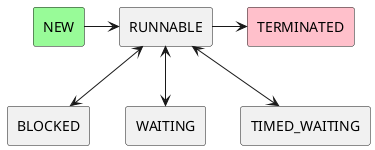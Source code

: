 @startuml

rectangle NEW #palegreen

rectangle RUNNABLE

rectangle BLOCKED

rectangle WAITING

rectangle TIMED_WAITING

rectangle TERMINATED #pink

NEW -r-> RUNNABLE

RUNNABLE <-d-> BLOCKED
RUNNABLE <-d-> WAITING
RUNNABLE <-d-> TIMED_WAITING

'BLOCKED -u- WAITING
'WAITING -u- TIMED_WAITING

RUNNABLE -r-> TERMINATED
'TERMINATED -u- BLOCKED
'TERMINATED -u- WAITING
'TERMINATED -u- TIMED_WAITING







@enduml